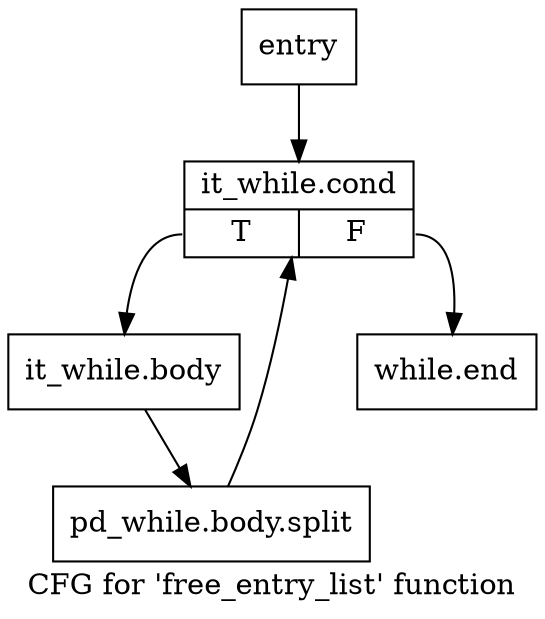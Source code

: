 digraph "CFG for 'free_entry_list' function" {
	label="CFG for 'free_entry_list' function";

	Node0x37f7800 [shape=record,label="{entry}"];
	Node0x37f7800 -> Node0x37f7850;
	Node0x37f7850 [shape=record,label="{it_while.cond|{<s0>T|<s1>F}}"];
	Node0x37f7850:s0 -> Node0x37f7c50;
	Node0x37f7850:s1 -> Node0x37f7ca0;
	Node0x37f7c50 [shape=record,label="{it_while.body}"];
	Node0x37f7c50 -> Node0x4c6fc50;
	Node0x4c6fc50 [shape=record,label="{pd_while.body.split}"];
	Node0x4c6fc50 -> Node0x37f7850;
	Node0x37f7ca0 [shape=record,label="{while.end}"];
}
